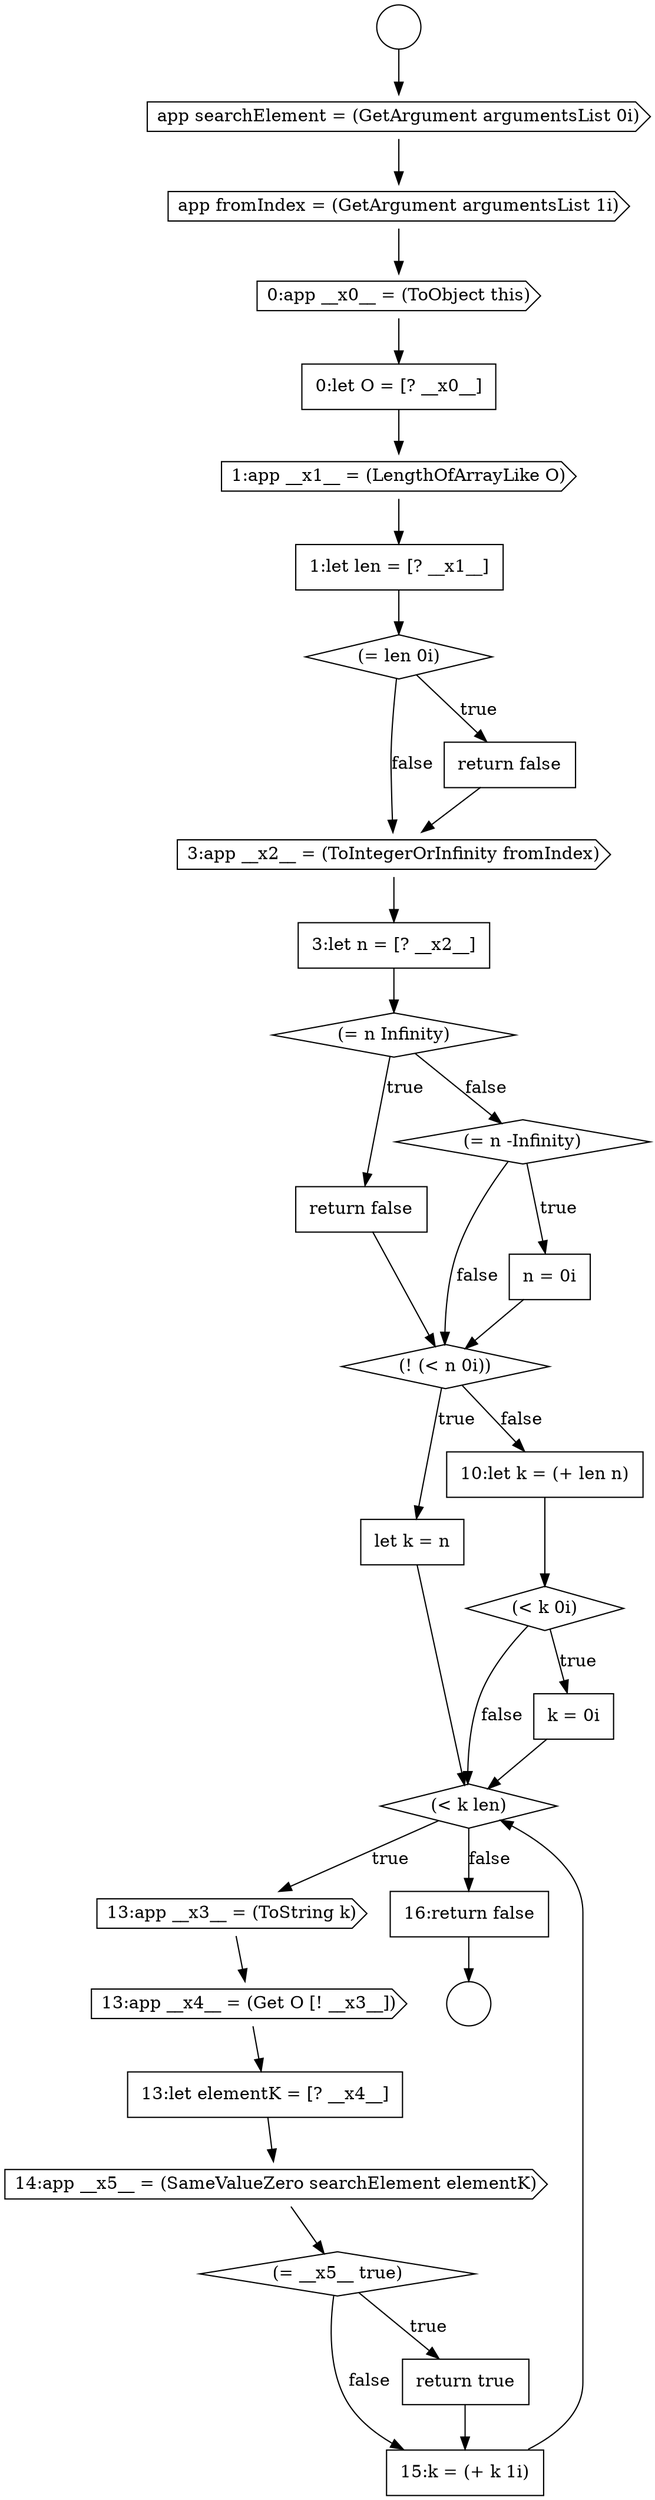 digraph {
  node16105 [shape=cds, label=<<font color="black">app fromIndex = (GetArgument argumentsList 1i)</font>> color="black" fillcolor="white" style=filled]
  node16118 [shape=diamond, label=<<font color="black">(! (&lt; n 0i))</font>> color="black" fillcolor="white" style=filled]
  node16114 [shape=diamond, label=<<font color="black">(= n Infinity)</font>> color="black" fillcolor="white" style=filled]
  node16119 [shape=none, margin=0, label=<<font color="black">
    <table border="0" cellborder="1" cellspacing="0" cellpadding="10">
      <tr><td align="left">let k = n</td></tr>
    </table>
  </font>> color="black" fillcolor="white" style=filled]
  node16104 [shape=cds, label=<<font color="black">app searchElement = (GetArgument argumentsList 0i)</font>> color="black" fillcolor="white" style=filled]
  node16123 [shape=diamond, label=<<font color="black">(&lt; k len)</font>> color="black" fillcolor="white" style=filled]
  node16108 [shape=cds, label=<<font color="black">1:app __x1__ = (LengthOfArrayLike O)</font>> color="black" fillcolor="white" style=filled]
  node16127 [shape=cds, label=<<font color="black">14:app __x5__ = (SameValueZero searchElement elementK)</font>> color="black" fillcolor="white" style=filled]
  node16112 [shape=cds, label=<<font color="black">3:app __x2__ = (ToIntegerOrInfinity fromIndex)</font>> color="black" fillcolor="white" style=filled]
  node16122 [shape=none, margin=0, label=<<font color="black">
    <table border="0" cellborder="1" cellspacing="0" cellpadding="10">
      <tr><td align="left">k = 0i</td></tr>
    </table>
  </font>> color="black" fillcolor="white" style=filled]
  node16107 [shape=none, margin=0, label=<<font color="black">
    <table border="0" cellborder="1" cellspacing="0" cellpadding="10">
      <tr><td align="left">0:let O = [? __x0__]</td></tr>
    </table>
  </font>> color="black" fillcolor="white" style=filled]
  node16128 [shape=diamond, label=<<font color="black">(= __x5__ true)</font>> color="black" fillcolor="white" style=filled]
  node16126 [shape=none, margin=0, label=<<font color="black">
    <table border="0" cellborder="1" cellspacing="0" cellpadding="10">
      <tr><td align="left">13:let elementK = [? __x4__]</td></tr>
    </table>
  </font>> color="black" fillcolor="white" style=filled]
  node16106 [shape=cds, label=<<font color="black">0:app __x0__ = (ToObject this)</font>> color="black" fillcolor="white" style=filled]
  node16121 [shape=diamond, label=<<font color="black">(&lt; k 0i)</font>> color="black" fillcolor="white" style=filled]
  node16102 [shape=circle label=" " color="black" fillcolor="white" style=filled]
  node16117 [shape=none, margin=0, label=<<font color="black">
    <table border="0" cellborder="1" cellspacing="0" cellpadding="10">
      <tr><td align="left">n = 0i</td></tr>
    </table>
  </font>> color="black" fillcolor="white" style=filled]
  node16130 [shape=none, margin=0, label=<<font color="black">
    <table border="0" cellborder="1" cellspacing="0" cellpadding="10">
      <tr><td align="left">15:k = (+ k 1i)</td></tr>
    </table>
  </font>> color="black" fillcolor="white" style=filled]
  node16113 [shape=none, margin=0, label=<<font color="black">
    <table border="0" cellborder="1" cellspacing="0" cellpadding="10">
      <tr><td align="left">3:let n = [? __x2__]</td></tr>
    </table>
  </font>> color="black" fillcolor="white" style=filled]
  node16110 [shape=diamond, label=<<font color="black">(= len 0i)</font>> color="black" fillcolor="white" style=filled]
  node16125 [shape=cds, label=<<font color="black">13:app __x4__ = (Get O [! __x3__])</font>> color="black" fillcolor="white" style=filled]
  node16103 [shape=circle label=" " color="black" fillcolor="white" style=filled]
  node16124 [shape=cds, label=<<font color="black">13:app __x3__ = (ToString k)</font>> color="black" fillcolor="white" style=filled]
  node16131 [shape=none, margin=0, label=<<font color="black">
    <table border="0" cellborder="1" cellspacing="0" cellpadding="10">
      <tr><td align="left">16:return false</td></tr>
    </table>
  </font>> color="black" fillcolor="white" style=filled]
  node16109 [shape=none, margin=0, label=<<font color="black">
    <table border="0" cellborder="1" cellspacing="0" cellpadding="10">
      <tr><td align="left">1:let len = [? __x1__]</td></tr>
    </table>
  </font>> color="black" fillcolor="white" style=filled]
  node16115 [shape=none, margin=0, label=<<font color="black">
    <table border="0" cellborder="1" cellspacing="0" cellpadding="10">
      <tr><td align="left">return false</td></tr>
    </table>
  </font>> color="black" fillcolor="white" style=filled]
  node16120 [shape=none, margin=0, label=<<font color="black">
    <table border="0" cellborder="1" cellspacing="0" cellpadding="10">
      <tr><td align="left">10:let k = (+ len n)</td></tr>
    </table>
  </font>> color="black" fillcolor="white" style=filled]
  node16129 [shape=none, margin=0, label=<<font color="black">
    <table border="0" cellborder="1" cellspacing="0" cellpadding="10">
      <tr><td align="left">return true</td></tr>
    </table>
  </font>> color="black" fillcolor="white" style=filled]
  node16116 [shape=diamond, label=<<font color="black">(= n -Infinity)</font>> color="black" fillcolor="white" style=filled]
  node16111 [shape=none, margin=0, label=<<font color="black">
    <table border="0" cellborder="1" cellspacing="0" cellpadding="10">
      <tr><td align="left">return false</td></tr>
    </table>
  </font>> color="black" fillcolor="white" style=filled]
  node16110 -> node16111 [label=<<font color="black">true</font>> color="black"]
  node16110 -> node16112 [label=<<font color="black">false</font>> color="black"]
  node16107 -> node16108 [ color="black"]
  node16108 -> node16109 [ color="black"]
  node16129 -> node16130 [ color="black"]
  node16127 -> node16128 [ color="black"]
  node16102 -> node16104 [ color="black"]
  node16120 -> node16121 [ color="black"]
  node16121 -> node16122 [label=<<font color="black">true</font>> color="black"]
  node16121 -> node16123 [label=<<font color="black">false</font>> color="black"]
  node16125 -> node16126 [ color="black"]
  node16131 -> node16103 [ color="black"]
  node16118 -> node16119 [label=<<font color="black">true</font>> color="black"]
  node16118 -> node16120 [label=<<font color="black">false</font>> color="black"]
  node16106 -> node16107 [ color="black"]
  node16119 -> node16123 [ color="black"]
  node16112 -> node16113 [ color="black"]
  node16104 -> node16105 [ color="black"]
  node16123 -> node16124 [label=<<font color="black">true</font>> color="black"]
  node16123 -> node16131 [label=<<font color="black">false</font>> color="black"]
  node16130 -> node16123 [ color="black"]
  node16116 -> node16117 [label=<<font color="black">true</font>> color="black"]
  node16116 -> node16118 [label=<<font color="black">false</font>> color="black"]
  node16109 -> node16110 [ color="black"]
  node16126 -> node16127 [ color="black"]
  node16115 -> node16118 [ color="black"]
  node16122 -> node16123 [ color="black"]
  node16124 -> node16125 [ color="black"]
  node16117 -> node16118 [ color="black"]
  node16111 -> node16112 [ color="black"]
  node16105 -> node16106 [ color="black"]
  node16128 -> node16129 [label=<<font color="black">true</font>> color="black"]
  node16128 -> node16130 [label=<<font color="black">false</font>> color="black"]
  node16114 -> node16115 [label=<<font color="black">true</font>> color="black"]
  node16114 -> node16116 [label=<<font color="black">false</font>> color="black"]
  node16113 -> node16114 [ color="black"]
}
